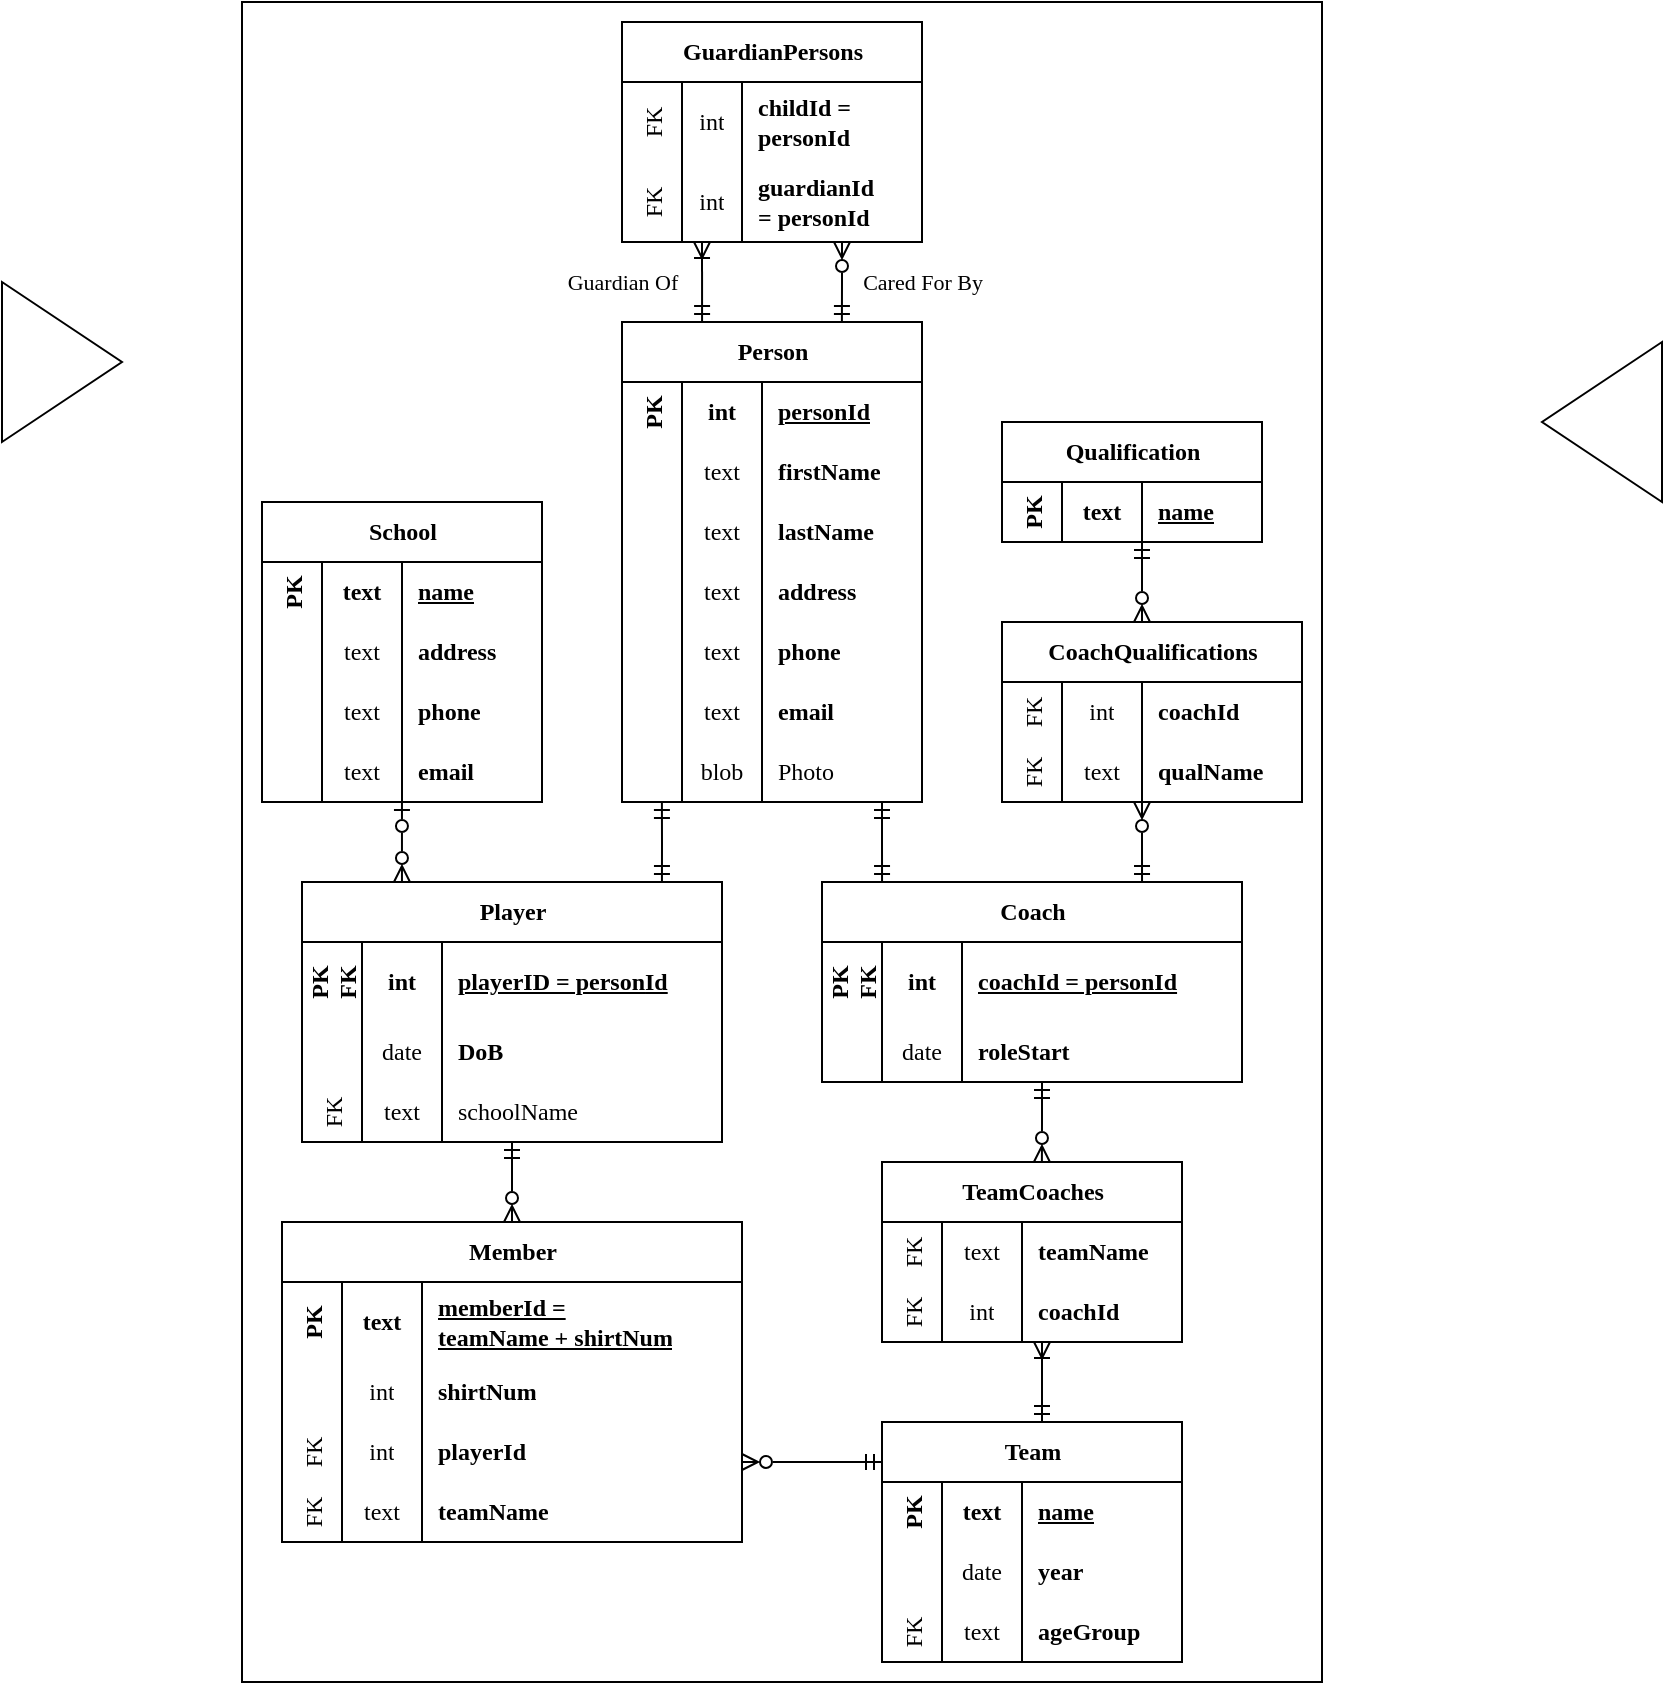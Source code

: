 <mxfile version="24.8.4">
  <diagram name="Page-1" id="5gHeJlP7h0Javl4f0Di0">
    <mxGraphModel dx="819" dy="450" grid="0" gridSize="10" guides="1" tooltips="1" connect="1" arrows="1" fold="1" page="1" pageScale="1" pageWidth="827" pageHeight="1169" math="0" shadow="0">
      <root>
        <mxCell id="0" />
        <mxCell id="1" parent="0" />
        <mxCell id="_ZnmS-q5QcMvQ2T7AAOQ-108" value="" style="edgeStyle=orthogonalEdgeStyle;rounded=0;orthogonalLoop=1;jettySize=auto;html=1;startArrow=ERmandOne;startFill=0;endArrow=ERzeroToMany;endFill=0;fontFamily=Tahoma;exitX=0.762;exitY=0;exitDx=0;exitDy=0;exitPerimeter=0;" parent="1" source="_ZnmS-q5QcMvQ2T7AAOQ-39" edge="1">
          <mxGeometry relative="1" as="geometry">
            <mxPoint x="559" y="460" as="sourcePoint" />
            <mxPoint x="570" y="440" as="targetPoint" />
            <Array as="points" />
          </mxGeometry>
        </mxCell>
        <mxCell id="FFgvEOGn2QU7lJat-oed-9" style="edgeStyle=orthogonalEdgeStyle;rounded=0;orthogonalLoop=1;jettySize=auto;html=1;endArrow=ERmandOne;endFill=0;startArrow=ERmandOne;startFill=0;fontFamily=Tahoma;exitX=0.143;exitY=0;exitDx=0;exitDy=0;exitPerimeter=0;" parent="1" source="_ZnmS-q5QcMvQ2T7AAOQ-39" edge="1">
          <mxGeometry relative="1" as="geometry">
            <mxPoint x="440" y="460" as="sourcePoint" />
            <mxPoint x="440" y="440" as="targetPoint" />
          </mxGeometry>
        </mxCell>
        <mxCell id="_ZnmS-q5QcMvQ2T7AAOQ-39" value="Coach" style="shape=table;startSize=30;container=1;collapsible=1;childLayout=tableLayout;fixedRows=1;rowLines=0;fontStyle=1;align=center;resizeLast=1;html=1;fontFamily=Tahoma;" parent="1" vertex="1">
          <mxGeometry x="410" y="480" width="210" height="100" as="geometry" />
        </mxCell>
        <mxCell id="_ZnmS-q5QcMvQ2T7AAOQ-40" value="PK&#xa;FK" style="shape=tableRow;horizontal=0;startSize=30;swimlaneHead=0;swimlaneBody=0;fillColor=none;collapsible=0;dropTarget=0;points=[[0,0.5],[1,0.5]];portConstraint=eastwest;top=0;left=0;right=0;bottom=1;fontFamily=Tahoma;fontStyle=1" parent="_ZnmS-q5QcMvQ2T7AAOQ-39" vertex="1">
          <mxGeometry y="30" width="210" height="40" as="geometry" />
        </mxCell>
        <mxCell id="_ZnmS-q5QcMvQ2T7AAOQ-41" value="int" style="shape=partialRectangle;connectable=0;fillColor=none;top=0;left=0;bottom=0;right=0;fontStyle=1;overflow=hidden;whiteSpace=wrap;html=1;fontFamily=Tahoma;" parent="_ZnmS-q5QcMvQ2T7AAOQ-40" vertex="1">
          <mxGeometry x="30" width="40" height="40" as="geometry">
            <mxRectangle width="40" height="40" as="alternateBounds" />
          </mxGeometry>
        </mxCell>
        <mxCell id="_ZnmS-q5QcMvQ2T7AAOQ-42" value="coachId = personId" style="shape=partialRectangle;connectable=0;fillColor=none;top=0;left=0;bottom=0;right=0;align=left;spacingLeft=6;fontStyle=5;overflow=hidden;whiteSpace=wrap;html=1;fontFamily=Tahoma;" parent="_ZnmS-q5QcMvQ2T7AAOQ-40" vertex="1">
          <mxGeometry x="70" width="140" height="40" as="geometry">
            <mxRectangle width="140" height="40" as="alternateBounds" />
          </mxGeometry>
        </mxCell>
        <mxCell id="_ZnmS-q5QcMvQ2T7AAOQ-43" value="" style="shape=tableRow;horizontal=0;startSize=30;swimlaneHead=0;swimlaneBody=0;fillColor=none;collapsible=0;dropTarget=0;points=[[0,0.5],[1,0.5]];portConstraint=eastwest;top=0;left=0;right=0;bottom=0;fontFamily=Tahoma;" parent="_ZnmS-q5QcMvQ2T7AAOQ-39" vertex="1">
          <mxGeometry y="70" width="210" height="30" as="geometry" />
        </mxCell>
        <mxCell id="_ZnmS-q5QcMvQ2T7AAOQ-44" value="date" style="shape=partialRectangle;connectable=0;fillColor=none;top=0;left=0;bottom=0;right=0;editable=1;overflow=hidden;whiteSpace=wrap;html=1;fontFamily=Tahoma;" parent="_ZnmS-q5QcMvQ2T7AAOQ-43" vertex="1">
          <mxGeometry x="30" width="40" height="30" as="geometry">
            <mxRectangle width="40" height="30" as="alternateBounds" />
          </mxGeometry>
        </mxCell>
        <mxCell id="_ZnmS-q5QcMvQ2T7AAOQ-45" value="roleStart" style="shape=partialRectangle;connectable=0;fillColor=none;top=0;left=0;bottom=0;right=0;align=left;spacingLeft=6;overflow=hidden;whiteSpace=wrap;html=1;fontStyle=1;fontFamily=Tahoma;" parent="_ZnmS-q5QcMvQ2T7AAOQ-43" vertex="1">
          <mxGeometry x="70" width="140" height="30" as="geometry">
            <mxRectangle width="140" height="30" as="alternateBounds" />
          </mxGeometry>
        </mxCell>
        <mxCell id="1CGnsKS_cR44dBJx2GGT-14" style="edgeStyle=orthogonalEdgeStyle;rounded=0;orthogonalLoop=1;jettySize=auto;html=1;startArrow=ERmandOne;startFill=0;endArrow=ERzeroToMany;endFill=0;exitX=0.5;exitY=1;exitDx=0;exitDy=0;fontFamily=Tahoma;" parent="1" source="_ZnmS-q5QcMvQ2T7AAOQ-58" target="1CGnsKS_cR44dBJx2GGT-3" edge="1">
          <mxGeometry relative="1" as="geometry">
            <mxPoint x="289" y="620" as="sourcePoint" />
            <mxPoint x="99" y="650" as="targetPoint" />
          </mxGeometry>
        </mxCell>
        <mxCell id="_ZnmS-q5QcMvQ2T7AAOQ-58" value="Player" style="shape=table;startSize=30;container=1;collapsible=1;childLayout=tableLayout;fixedRows=1;rowLines=0;fontStyle=1;align=center;resizeLast=1;html=1;fontFamily=Tahoma;" parent="1" vertex="1">
          <mxGeometry x="150" y="480" width="210" height="130" as="geometry" />
        </mxCell>
        <mxCell id="_ZnmS-q5QcMvQ2T7AAOQ-59" value="PK&#xa;FK" style="shape=tableRow;horizontal=0;startSize=30;swimlaneHead=0;swimlaneBody=0;fillColor=none;collapsible=0;dropTarget=0;points=[[0,0.5],[1,0.5]];portConstraint=eastwest;top=0;left=0;right=0;bottom=1;fontFamily=Tahoma;fontStyle=1" parent="_ZnmS-q5QcMvQ2T7AAOQ-58" vertex="1">
          <mxGeometry y="30" width="210" height="40" as="geometry" />
        </mxCell>
        <mxCell id="_ZnmS-q5QcMvQ2T7AAOQ-60" value="int" style="shape=partialRectangle;connectable=0;fillColor=none;top=0;left=0;bottom=0;right=0;fontStyle=1;overflow=hidden;whiteSpace=wrap;html=1;fontFamily=Tahoma;" parent="_ZnmS-q5QcMvQ2T7AAOQ-59" vertex="1">
          <mxGeometry x="30" width="40" height="40" as="geometry">
            <mxRectangle width="40" height="40" as="alternateBounds" />
          </mxGeometry>
        </mxCell>
        <mxCell id="_ZnmS-q5QcMvQ2T7AAOQ-61" value="playerID = person&lt;span style=&quot;background-color: initial;&quot;&gt;Id&lt;/span&gt;" style="shape=partialRectangle;connectable=0;fillColor=none;top=0;left=0;bottom=0;right=0;align=left;spacingLeft=6;fontStyle=5;overflow=hidden;whiteSpace=wrap;html=1;fontFamily=Tahoma;" parent="_ZnmS-q5QcMvQ2T7AAOQ-59" vertex="1">
          <mxGeometry x="70" width="140" height="40" as="geometry">
            <mxRectangle width="140" height="40" as="alternateBounds" />
          </mxGeometry>
        </mxCell>
        <mxCell id="_ZnmS-q5QcMvQ2T7AAOQ-62" value="" style="shape=tableRow;horizontal=0;startSize=30;swimlaneHead=0;swimlaneBody=0;fillColor=none;collapsible=0;dropTarget=0;points=[[0,0.5],[1,0.5]];portConstraint=eastwest;top=0;left=0;right=0;bottom=0;fontFamily=Tahoma;" parent="_ZnmS-q5QcMvQ2T7AAOQ-58" vertex="1">
          <mxGeometry y="70" width="210" height="30" as="geometry" />
        </mxCell>
        <mxCell id="_ZnmS-q5QcMvQ2T7AAOQ-63" value="date" style="shape=partialRectangle;connectable=0;fillColor=none;top=0;left=0;bottom=0;right=0;editable=1;overflow=hidden;whiteSpace=wrap;html=1;fontFamily=Tahoma;" parent="_ZnmS-q5QcMvQ2T7AAOQ-62" vertex="1">
          <mxGeometry x="30" width="40" height="30" as="geometry">
            <mxRectangle width="40" height="30" as="alternateBounds" />
          </mxGeometry>
        </mxCell>
        <mxCell id="_ZnmS-q5QcMvQ2T7AAOQ-64" value="DoB" style="shape=partialRectangle;connectable=0;fillColor=none;top=0;left=0;bottom=0;right=0;align=left;spacingLeft=6;overflow=hidden;whiteSpace=wrap;html=1;fontStyle=1;fontFamily=Tahoma;" parent="_ZnmS-q5QcMvQ2T7AAOQ-62" vertex="1">
          <mxGeometry x="70" width="140" height="30" as="geometry">
            <mxRectangle width="140" height="30" as="alternateBounds" />
          </mxGeometry>
        </mxCell>
        <mxCell id="FFgvEOGn2QU7lJat-oed-31" value="FK" style="shape=tableRow;horizontal=0;startSize=30;swimlaneHead=0;swimlaneBody=0;fillColor=none;collapsible=0;dropTarget=0;points=[[0,0.5],[1,0.5]];portConstraint=eastwest;top=0;left=0;right=0;bottom=0;fontFamily=Tahoma;" parent="_ZnmS-q5QcMvQ2T7AAOQ-58" vertex="1">
          <mxGeometry y="100" width="210" height="30" as="geometry" />
        </mxCell>
        <mxCell id="FFgvEOGn2QU7lJat-oed-32" value="text" style="shape=partialRectangle;connectable=0;fillColor=none;top=0;left=0;bottom=0;right=0;fontStyle=0;overflow=hidden;whiteSpace=wrap;html=1;fontFamily=Tahoma;" parent="FFgvEOGn2QU7lJat-oed-31" vertex="1">
          <mxGeometry x="30" width="40" height="30" as="geometry">
            <mxRectangle width="40" height="30" as="alternateBounds" />
          </mxGeometry>
        </mxCell>
        <mxCell id="FFgvEOGn2QU7lJat-oed-33" value="schoolName" style="shape=partialRectangle;connectable=0;fillColor=none;top=0;left=0;bottom=0;right=0;align=left;spacingLeft=6;fontStyle=0;overflow=hidden;whiteSpace=wrap;html=1;fontFamily=Tahoma;" parent="FFgvEOGn2QU7lJat-oed-31" vertex="1">
          <mxGeometry x="70" width="140" height="30" as="geometry">
            <mxRectangle width="140" height="30" as="alternateBounds" />
          </mxGeometry>
        </mxCell>
        <mxCell id="_ZnmS-q5QcMvQ2T7AAOQ-73" value="Team" style="shape=table;startSize=30;container=1;collapsible=1;childLayout=tableLayout;fixedRows=1;rowLines=0;fontStyle=1;align=center;resizeLast=1;html=1;fontFamily=Tahoma;" parent="1" vertex="1">
          <mxGeometry x="440" y="750" width="150" height="120" as="geometry" />
        </mxCell>
        <mxCell id="_ZnmS-q5QcMvQ2T7AAOQ-77" value="PK" style="shape=tableRow;horizontal=0;startSize=30;swimlaneHead=0;swimlaneBody=0;fillColor=none;collapsible=0;dropTarget=0;points=[[0,0.5],[1,0.5]];portConstraint=eastwest;top=0;left=0;right=0;bottom=0;fontFamily=Tahoma;fontStyle=1" parent="_ZnmS-q5QcMvQ2T7AAOQ-73" vertex="1">
          <mxGeometry y="30" width="150" height="30" as="geometry" />
        </mxCell>
        <mxCell id="_ZnmS-q5QcMvQ2T7AAOQ-78" value="&lt;b&gt;text&lt;/b&gt;" style="shape=partialRectangle;connectable=0;fillColor=none;top=0;left=0;bottom=0;right=0;editable=1;overflow=hidden;whiteSpace=wrap;html=1;fontFamily=Tahoma;" parent="_ZnmS-q5QcMvQ2T7AAOQ-77" vertex="1">
          <mxGeometry x="30" width="40" height="30" as="geometry">
            <mxRectangle width="40" height="30" as="alternateBounds" />
          </mxGeometry>
        </mxCell>
        <mxCell id="_ZnmS-q5QcMvQ2T7AAOQ-79" value="&lt;b&gt;name&lt;/b&gt;" style="shape=partialRectangle;connectable=0;fillColor=none;top=0;left=0;bottom=0;right=0;align=left;spacingLeft=6;overflow=hidden;whiteSpace=wrap;html=1;fontFamily=Tahoma;fontStyle=4" parent="_ZnmS-q5QcMvQ2T7AAOQ-77" vertex="1">
          <mxGeometry x="70" width="80" height="30" as="geometry">
            <mxRectangle width="80" height="30" as="alternateBounds" />
          </mxGeometry>
        </mxCell>
        <mxCell id="_ZnmS-q5QcMvQ2T7AAOQ-89" value="" style="shape=tableRow;horizontal=0;startSize=30;swimlaneHead=0;swimlaneBody=0;fillColor=none;collapsible=0;dropTarget=0;points=[[0,0.5],[1,0.5]];portConstraint=eastwest;top=0;left=0;right=0;bottom=0;fontFamily=Tahoma;" parent="_ZnmS-q5QcMvQ2T7AAOQ-73" vertex="1">
          <mxGeometry y="60" width="150" height="30" as="geometry" />
        </mxCell>
        <mxCell id="_ZnmS-q5QcMvQ2T7AAOQ-90" value="&lt;div&gt;date&lt;/div&gt;" style="shape=partialRectangle;connectable=0;fillColor=none;top=0;left=0;bottom=0;right=0;fontStyle=0;overflow=hidden;whiteSpace=wrap;html=1;fontFamily=Tahoma;" parent="_ZnmS-q5QcMvQ2T7AAOQ-89" vertex="1">
          <mxGeometry x="30" width="40" height="30" as="geometry">
            <mxRectangle width="40" height="30" as="alternateBounds" />
          </mxGeometry>
        </mxCell>
        <mxCell id="_ZnmS-q5QcMvQ2T7AAOQ-91" value="year" style="shape=partialRectangle;connectable=0;fillColor=none;top=0;left=0;bottom=0;right=0;align=left;spacingLeft=6;fontStyle=1;overflow=hidden;whiteSpace=wrap;html=1;fontFamily=Tahoma;" parent="_ZnmS-q5QcMvQ2T7AAOQ-89" vertex="1">
          <mxGeometry x="70" width="80" height="30" as="geometry">
            <mxRectangle width="80" height="30" as="alternateBounds" />
          </mxGeometry>
        </mxCell>
        <mxCell id="_ZnmS-q5QcMvQ2T7AAOQ-80" value="FK" style="shape=tableRow;horizontal=0;startSize=30;swimlaneHead=0;swimlaneBody=0;fillColor=none;collapsible=0;dropTarget=0;points=[[0,0.5],[1,0.5]];portConstraint=eastwest;top=0;left=0;right=0;bottom=0;fontFamily=Tahoma;" parent="_ZnmS-q5QcMvQ2T7AAOQ-73" vertex="1">
          <mxGeometry y="90" width="150" height="30" as="geometry" />
        </mxCell>
        <mxCell id="_ZnmS-q5QcMvQ2T7AAOQ-81" value="&lt;div&gt;text&lt;/div&gt;" style="shape=partialRectangle;connectable=0;fillColor=none;top=0;left=0;bottom=0;right=0;editable=1;overflow=hidden;whiteSpace=wrap;html=1;fontFamily=Tahoma;" parent="_ZnmS-q5QcMvQ2T7AAOQ-80" vertex="1">
          <mxGeometry x="30" width="40" height="30" as="geometry">
            <mxRectangle width="40" height="30" as="alternateBounds" />
          </mxGeometry>
        </mxCell>
        <mxCell id="_ZnmS-q5QcMvQ2T7AAOQ-82" value="&lt;div&gt;&lt;b&gt;ageGroup&lt;/b&gt;&lt;/div&gt;" style="shape=partialRectangle;connectable=0;fillColor=none;top=0;left=0;bottom=0;right=0;align=left;spacingLeft=6;overflow=hidden;whiteSpace=wrap;html=1;fontFamily=Tahoma;" parent="_ZnmS-q5QcMvQ2T7AAOQ-80" vertex="1">
          <mxGeometry x="70" width="80" height="30" as="geometry">
            <mxRectangle width="80" height="30" as="alternateBounds" />
          </mxGeometry>
        </mxCell>
        <mxCell id="_ZnmS-q5QcMvQ2T7AAOQ-98" value="Qualification" style="shape=table;startSize=30;container=1;collapsible=1;childLayout=tableLayout;fixedRows=1;rowLines=0;fontStyle=1;align=center;resizeLast=1;html=1;fontFamily=Tahoma;" parent="1" vertex="1">
          <mxGeometry x="500" y="250" width="130" height="60" as="geometry" />
        </mxCell>
        <mxCell id="_ZnmS-q5QcMvQ2T7AAOQ-99" value="PK" style="shape=tableRow;horizontal=0;startSize=30;swimlaneHead=0;swimlaneBody=0;fillColor=none;collapsible=0;dropTarget=0;points=[[0,0.5],[1,0.5]];portConstraint=eastwest;top=0;left=0;right=0;bottom=1;fontFamily=Tahoma;fontStyle=1" parent="_ZnmS-q5QcMvQ2T7AAOQ-98" vertex="1">
          <mxGeometry y="30" width="130" height="30" as="geometry" />
        </mxCell>
        <mxCell id="_ZnmS-q5QcMvQ2T7AAOQ-100" value="&lt;b&gt;text&lt;/b&gt;" style="shape=partialRectangle;connectable=0;fillColor=none;top=0;left=0;bottom=0;right=0;fontStyle=0;overflow=hidden;whiteSpace=wrap;html=1;fontFamily=Tahoma;" parent="_ZnmS-q5QcMvQ2T7AAOQ-99" vertex="1">
          <mxGeometry x="30" width="40" height="30" as="geometry">
            <mxRectangle width="40" height="30" as="alternateBounds" />
          </mxGeometry>
        </mxCell>
        <mxCell id="_ZnmS-q5QcMvQ2T7AAOQ-101" value="name" style="shape=partialRectangle;connectable=0;fillColor=none;top=0;left=0;bottom=0;right=0;align=left;spacingLeft=6;fontStyle=5;overflow=hidden;whiteSpace=wrap;html=1;fontFamily=Tahoma;" parent="_ZnmS-q5QcMvQ2T7AAOQ-99" vertex="1">
          <mxGeometry x="70" width="60" height="30" as="geometry">
            <mxRectangle width="60" height="30" as="alternateBounds" />
          </mxGeometry>
        </mxCell>
        <mxCell id="_ZnmS-q5QcMvQ2T7AAOQ-113" value="School" style="shape=table;startSize=30;container=1;collapsible=1;childLayout=tableLayout;fixedRows=1;rowLines=0;fontStyle=1;align=center;resizeLast=1;html=1;fontFamily=Tahoma;" parent="1" vertex="1">
          <mxGeometry x="130" y="290" width="140" height="150" as="geometry" />
        </mxCell>
        <mxCell id="_ZnmS-q5QcMvQ2T7AAOQ-114" value="PK" style="shape=tableRow;horizontal=0;startSize=30;swimlaneHead=0;swimlaneBody=0;fillColor=none;collapsible=0;dropTarget=0;points=[[0,0.5],[1,0.5]];portConstraint=eastwest;top=0;left=0;right=0;bottom=1;fontFamily=Tahoma;fontStyle=1" parent="_ZnmS-q5QcMvQ2T7AAOQ-113" vertex="1">
          <mxGeometry y="30" width="140" height="30" as="geometry" />
        </mxCell>
        <mxCell id="_ZnmS-q5QcMvQ2T7AAOQ-115" value="&lt;b&gt;text&lt;/b&gt;" style="shape=partialRectangle;connectable=0;fillColor=none;top=0;left=0;bottom=0;right=0;fontStyle=0;overflow=hidden;whiteSpace=wrap;html=1;fontFamily=Tahoma;" parent="_ZnmS-q5QcMvQ2T7AAOQ-114" vertex="1">
          <mxGeometry x="30" width="40" height="30" as="geometry">
            <mxRectangle width="40" height="30" as="alternateBounds" />
          </mxGeometry>
        </mxCell>
        <mxCell id="_ZnmS-q5QcMvQ2T7AAOQ-116" value="name" style="shape=partialRectangle;connectable=0;fillColor=none;top=0;left=0;bottom=0;right=0;align=left;spacingLeft=6;fontStyle=5;overflow=hidden;whiteSpace=wrap;html=1;fontFamily=Tahoma;" parent="_ZnmS-q5QcMvQ2T7AAOQ-114" vertex="1">
          <mxGeometry x="70" width="70" height="30" as="geometry">
            <mxRectangle width="70" height="30" as="alternateBounds" />
          </mxGeometry>
        </mxCell>
        <mxCell id="_ZnmS-q5QcMvQ2T7AAOQ-120" value="" style="shape=tableRow;horizontal=0;startSize=30;swimlaneHead=0;swimlaneBody=0;fillColor=none;collapsible=0;dropTarget=0;points=[[0,0.5],[1,0.5]];portConstraint=eastwest;top=0;left=0;right=0;bottom=0;fontFamily=Tahoma;" parent="_ZnmS-q5QcMvQ2T7AAOQ-113" vertex="1">
          <mxGeometry y="60" width="140" height="30" as="geometry" />
        </mxCell>
        <mxCell id="_ZnmS-q5QcMvQ2T7AAOQ-121" value="text" style="shape=partialRectangle;connectable=0;fillColor=none;top=0;left=0;bottom=0;right=0;editable=1;overflow=hidden;whiteSpace=wrap;html=1;fontFamily=Tahoma;" parent="_ZnmS-q5QcMvQ2T7AAOQ-120" vertex="1">
          <mxGeometry x="30" width="40" height="30" as="geometry">
            <mxRectangle width="40" height="30" as="alternateBounds" />
          </mxGeometry>
        </mxCell>
        <mxCell id="_ZnmS-q5QcMvQ2T7AAOQ-122" value="address" style="shape=partialRectangle;connectable=0;fillColor=none;top=0;left=0;bottom=0;right=0;align=left;spacingLeft=6;overflow=hidden;whiteSpace=wrap;html=1;fontStyle=1;fontFamily=Tahoma;" parent="_ZnmS-q5QcMvQ2T7AAOQ-120" vertex="1">
          <mxGeometry x="70" width="70" height="30" as="geometry">
            <mxRectangle width="70" height="30" as="alternateBounds" />
          </mxGeometry>
        </mxCell>
        <mxCell id="_ZnmS-q5QcMvQ2T7AAOQ-123" value="" style="shape=tableRow;horizontal=0;startSize=30;swimlaneHead=0;swimlaneBody=0;fillColor=none;collapsible=0;dropTarget=0;points=[[0,0.5],[1,0.5]];portConstraint=eastwest;top=0;left=0;right=0;bottom=0;fontFamily=Tahoma;" parent="_ZnmS-q5QcMvQ2T7AAOQ-113" vertex="1">
          <mxGeometry y="90" width="140" height="30" as="geometry" />
        </mxCell>
        <mxCell id="_ZnmS-q5QcMvQ2T7AAOQ-124" value="text" style="shape=partialRectangle;connectable=0;fillColor=none;top=0;left=0;bottom=0;right=0;editable=1;overflow=hidden;whiteSpace=wrap;html=1;fontFamily=Tahoma;" parent="_ZnmS-q5QcMvQ2T7AAOQ-123" vertex="1">
          <mxGeometry x="30" width="40" height="30" as="geometry">
            <mxRectangle width="40" height="30" as="alternateBounds" />
          </mxGeometry>
        </mxCell>
        <mxCell id="_ZnmS-q5QcMvQ2T7AAOQ-125" value="phone" style="shape=partialRectangle;connectable=0;fillColor=none;top=0;left=0;bottom=0;right=0;align=left;spacingLeft=6;overflow=hidden;whiteSpace=wrap;html=1;fontStyle=1;fontFamily=Tahoma;" parent="_ZnmS-q5QcMvQ2T7AAOQ-123" vertex="1">
          <mxGeometry x="70" width="70" height="30" as="geometry">
            <mxRectangle width="70" height="30" as="alternateBounds" />
          </mxGeometry>
        </mxCell>
        <mxCell id="_ZnmS-q5QcMvQ2T7AAOQ-126" value="" style="shape=tableRow;horizontal=0;startSize=30;swimlaneHead=0;swimlaneBody=0;fillColor=none;collapsible=0;dropTarget=0;points=[[0,0.5],[1,0.5]];portConstraint=eastwest;top=0;left=0;right=0;bottom=0;fontFamily=Tahoma;" parent="_ZnmS-q5QcMvQ2T7AAOQ-113" vertex="1">
          <mxGeometry y="120" width="140" height="30" as="geometry" />
        </mxCell>
        <mxCell id="_ZnmS-q5QcMvQ2T7AAOQ-127" value="text" style="shape=partialRectangle;connectable=0;fillColor=none;top=0;left=0;bottom=0;right=0;fontStyle=0;overflow=hidden;whiteSpace=wrap;html=1;fontFamily=Tahoma;" parent="_ZnmS-q5QcMvQ2T7AAOQ-126" vertex="1">
          <mxGeometry x="30" width="40" height="30" as="geometry">
            <mxRectangle width="40" height="30" as="alternateBounds" />
          </mxGeometry>
        </mxCell>
        <mxCell id="_ZnmS-q5QcMvQ2T7AAOQ-128" value="email" style="shape=partialRectangle;connectable=0;fillColor=none;top=0;left=0;bottom=0;right=0;align=left;spacingLeft=6;fontStyle=1;overflow=hidden;whiteSpace=wrap;html=1;fontFamily=Tahoma;" parent="_ZnmS-q5QcMvQ2T7AAOQ-126" vertex="1">
          <mxGeometry x="70" width="70" height="30" as="geometry">
            <mxRectangle width="70" height="30" as="alternateBounds" />
          </mxGeometry>
        </mxCell>
        <mxCell id="_ZnmS-q5QcMvQ2T7AAOQ-133" style="edgeStyle=orthogonalEdgeStyle;rounded=0;orthogonalLoop=1;jettySize=auto;html=1;startArrow=ERzeroToOne;startFill=0;endArrow=ERzeroToMany;endFill=0;fontFamily=Tahoma;entryX=0.238;entryY=0;entryDx=0;entryDy=0;entryPerimeter=0;" parent="1" source="_ZnmS-q5QcMvQ2T7AAOQ-113" target="_ZnmS-q5QcMvQ2T7AAOQ-58" edge="1">
          <mxGeometry relative="1" as="geometry">
            <mxPoint x="79" y="540" as="sourcePoint" />
          </mxGeometry>
        </mxCell>
        <mxCell id="_ZnmS-q5QcMvQ2T7AAOQ-146" value="Person" style="shape=table;startSize=30;container=1;collapsible=1;childLayout=tableLayout;fixedRows=1;rowLines=0;fontStyle=1;align=center;resizeLast=1;html=1;fontFamily=Tahoma;" parent="1" vertex="1">
          <mxGeometry x="310" y="200" width="150" height="240" as="geometry" />
        </mxCell>
        <mxCell id="_ZnmS-q5QcMvQ2T7AAOQ-147" value="PK" style="shape=tableRow;horizontal=0;startSize=30;swimlaneHead=0;swimlaneBody=0;fillColor=none;collapsible=0;dropTarget=0;points=[[0,0.5],[1,0.5]];portConstraint=eastwest;top=0;left=0;right=0;bottom=1;fontFamily=Tahoma;fontStyle=1" parent="_ZnmS-q5QcMvQ2T7AAOQ-146" vertex="1">
          <mxGeometry y="30" width="150" height="30" as="geometry" />
        </mxCell>
        <mxCell id="_ZnmS-q5QcMvQ2T7AAOQ-148" value="&lt;b&gt;int&lt;/b&gt;" style="shape=partialRectangle;connectable=0;fillColor=none;top=0;left=0;bottom=0;right=0;fontStyle=0;overflow=hidden;whiteSpace=wrap;html=1;fontFamily=Tahoma;" parent="_ZnmS-q5QcMvQ2T7AAOQ-147" vertex="1">
          <mxGeometry x="30" width="40" height="30" as="geometry">
            <mxRectangle width="40" height="30" as="alternateBounds" />
          </mxGeometry>
        </mxCell>
        <mxCell id="_ZnmS-q5QcMvQ2T7AAOQ-149" value="personId" style="shape=partialRectangle;connectable=0;fillColor=none;top=0;left=0;bottom=0;right=0;align=left;spacingLeft=6;fontStyle=5;overflow=hidden;whiteSpace=wrap;html=1;fontFamily=Tahoma;" parent="_ZnmS-q5QcMvQ2T7AAOQ-147" vertex="1">
          <mxGeometry x="70" width="80" height="30" as="geometry">
            <mxRectangle width="80" height="30" as="alternateBounds" />
          </mxGeometry>
        </mxCell>
        <mxCell id="_ZnmS-q5QcMvQ2T7AAOQ-159" value="" style="shape=tableRow;horizontal=0;startSize=30;swimlaneHead=0;swimlaneBody=0;fillColor=none;collapsible=0;dropTarget=0;points=[[0,0.5],[1,0.5]];portConstraint=eastwest;top=0;left=0;right=0;bottom=0;fontFamily=Tahoma;" parent="_ZnmS-q5QcMvQ2T7AAOQ-146" vertex="1">
          <mxGeometry y="60" width="150" height="30" as="geometry" />
        </mxCell>
        <mxCell id="_ZnmS-q5QcMvQ2T7AAOQ-160" value="text" style="shape=partialRectangle;connectable=0;fillColor=none;top=0;left=0;bottom=0;right=0;fontStyle=0;overflow=hidden;whiteSpace=wrap;html=1;fontFamily=Tahoma;" parent="_ZnmS-q5QcMvQ2T7AAOQ-159" vertex="1">
          <mxGeometry x="30" width="40" height="30" as="geometry">
            <mxRectangle width="40" height="30" as="alternateBounds" />
          </mxGeometry>
        </mxCell>
        <mxCell id="_ZnmS-q5QcMvQ2T7AAOQ-161" value="firstName" style="shape=partialRectangle;connectable=0;fillColor=none;top=0;left=0;bottom=0;right=0;align=left;spacingLeft=6;fontStyle=1;overflow=hidden;whiteSpace=wrap;html=1;fontFamily=Tahoma;" parent="_ZnmS-q5QcMvQ2T7AAOQ-159" vertex="1">
          <mxGeometry x="70" width="80" height="30" as="geometry">
            <mxRectangle width="80" height="30" as="alternateBounds" />
          </mxGeometry>
        </mxCell>
        <mxCell id="_ZnmS-q5QcMvQ2T7AAOQ-150" value="" style="shape=tableRow;horizontal=0;startSize=30;swimlaneHead=0;swimlaneBody=0;fillColor=none;collapsible=0;dropTarget=0;points=[[0,0.5],[1,0.5]];portConstraint=eastwest;top=0;left=0;right=0;bottom=0;fontFamily=Tahoma;" parent="_ZnmS-q5QcMvQ2T7AAOQ-146" vertex="1">
          <mxGeometry y="90" width="150" height="30" as="geometry" />
        </mxCell>
        <mxCell id="_ZnmS-q5QcMvQ2T7AAOQ-151" value="text" style="shape=partialRectangle;connectable=0;fillColor=none;top=0;left=0;bottom=0;right=0;editable=1;overflow=hidden;whiteSpace=wrap;html=1;fontFamily=Tahoma;" parent="_ZnmS-q5QcMvQ2T7AAOQ-150" vertex="1">
          <mxGeometry x="30" width="40" height="30" as="geometry">
            <mxRectangle width="40" height="30" as="alternateBounds" />
          </mxGeometry>
        </mxCell>
        <mxCell id="_ZnmS-q5QcMvQ2T7AAOQ-152" value="lastName" style="shape=partialRectangle;connectable=0;fillColor=none;top=0;left=0;bottom=0;right=0;align=left;spacingLeft=6;overflow=hidden;whiteSpace=wrap;html=1;fontStyle=1;fontFamily=Tahoma;" parent="_ZnmS-q5QcMvQ2T7AAOQ-150" vertex="1">
          <mxGeometry x="70" width="80" height="30" as="geometry">
            <mxRectangle width="80" height="30" as="alternateBounds" />
          </mxGeometry>
        </mxCell>
        <mxCell id="_ZnmS-q5QcMvQ2T7AAOQ-153" value="" style="shape=tableRow;horizontal=0;startSize=30;swimlaneHead=0;swimlaneBody=0;fillColor=none;collapsible=0;dropTarget=0;points=[[0,0.5],[1,0.5]];portConstraint=eastwest;top=0;left=0;right=0;bottom=0;fontFamily=Tahoma;" parent="_ZnmS-q5QcMvQ2T7AAOQ-146" vertex="1">
          <mxGeometry y="120" width="150" height="30" as="geometry" />
        </mxCell>
        <mxCell id="_ZnmS-q5QcMvQ2T7AAOQ-154" value="text" style="shape=partialRectangle;connectable=0;fillColor=none;top=0;left=0;bottom=0;right=0;editable=1;overflow=hidden;whiteSpace=wrap;html=1;fontFamily=Tahoma;" parent="_ZnmS-q5QcMvQ2T7AAOQ-153" vertex="1">
          <mxGeometry x="30" width="40" height="30" as="geometry">
            <mxRectangle width="40" height="30" as="alternateBounds" />
          </mxGeometry>
        </mxCell>
        <mxCell id="_ZnmS-q5QcMvQ2T7AAOQ-155" value="address" style="shape=partialRectangle;connectable=0;fillColor=none;top=0;left=0;bottom=0;right=0;align=left;spacingLeft=6;overflow=hidden;whiteSpace=wrap;html=1;fontStyle=1;fontFamily=Tahoma;" parent="_ZnmS-q5QcMvQ2T7AAOQ-153" vertex="1">
          <mxGeometry x="70" width="80" height="30" as="geometry">
            <mxRectangle width="80" height="30" as="alternateBounds" />
          </mxGeometry>
        </mxCell>
        <mxCell id="_ZnmS-q5QcMvQ2T7AAOQ-156" value="" style="shape=tableRow;horizontal=0;startSize=30;swimlaneHead=0;swimlaneBody=0;fillColor=none;collapsible=0;dropTarget=0;points=[[0,0.5],[1,0.5]];portConstraint=eastwest;top=0;left=0;right=0;bottom=0;fontFamily=Tahoma;" parent="_ZnmS-q5QcMvQ2T7AAOQ-146" vertex="1">
          <mxGeometry y="150" width="150" height="30" as="geometry" />
        </mxCell>
        <mxCell id="_ZnmS-q5QcMvQ2T7AAOQ-157" value="text" style="shape=partialRectangle;connectable=0;fillColor=none;top=0;left=0;bottom=0;right=0;editable=1;overflow=hidden;whiteSpace=wrap;html=1;fontFamily=Tahoma;" parent="_ZnmS-q5QcMvQ2T7AAOQ-156" vertex="1">
          <mxGeometry x="30" width="40" height="30" as="geometry">
            <mxRectangle width="40" height="30" as="alternateBounds" />
          </mxGeometry>
        </mxCell>
        <mxCell id="_ZnmS-q5QcMvQ2T7AAOQ-158" value="phone" style="shape=partialRectangle;connectable=0;fillColor=none;top=0;left=0;bottom=0;right=0;align=left;spacingLeft=6;overflow=hidden;whiteSpace=wrap;html=1;fontStyle=1;fontFamily=Tahoma;" parent="_ZnmS-q5QcMvQ2T7AAOQ-156" vertex="1">
          <mxGeometry x="70" width="80" height="30" as="geometry">
            <mxRectangle width="80" height="30" as="alternateBounds" />
          </mxGeometry>
        </mxCell>
        <mxCell id="mW_81zypOUTz74yxbdtH-28" value="" style="shape=tableRow;horizontal=0;startSize=30;swimlaneHead=0;swimlaneBody=0;fillColor=none;collapsible=0;dropTarget=0;points=[[0,0.5],[1,0.5]];portConstraint=eastwest;top=0;left=0;right=0;bottom=0;fontFamily=Tahoma;" parent="_ZnmS-q5QcMvQ2T7AAOQ-146" vertex="1">
          <mxGeometry y="180" width="150" height="30" as="geometry" />
        </mxCell>
        <mxCell id="mW_81zypOUTz74yxbdtH-29" value="text" style="shape=partialRectangle;connectable=0;fillColor=none;top=0;left=0;bottom=0;right=0;fontStyle=0;overflow=hidden;whiteSpace=wrap;html=1;fontFamily=Tahoma;" parent="mW_81zypOUTz74yxbdtH-28" vertex="1">
          <mxGeometry x="30" width="40" height="30" as="geometry">
            <mxRectangle width="40" height="30" as="alternateBounds" />
          </mxGeometry>
        </mxCell>
        <mxCell id="mW_81zypOUTz74yxbdtH-30" value="email" style="shape=partialRectangle;connectable=0;fillColor=none;top=0;left=0;bottom=0;right=0;align=left;spacingLeft=6;fontStyle=1;overflow=hidden;whiteSpace=wrap;html=1;fontFamily=Tahoma;" parent="mW_81zypOUTz74yxbdtH-28" vertex="1">
          <mxGeometry x="70" width="80" height="30" as="geometry">
            <mxRectangle width="80" height="30" as="alternateBounds" />
          </mxGeometry>
        </mxCell>
        <mxCell id="_ZnmS-q5QcMvQ2T7AAOQ-36" value="" style="shape=tableRow;horizontal=0;startSize=30;swimlaneHead=0;swimlaneBody=0;fillColor=none;collapsible=0;dropTarget=0;points=[[0,0.5],[1,0.5]];portConstraint=eastwest;top=0;left=0;right=0;bottom=0;fontFamily=Tahoma;" parent="_ZnmS-q5QcMvQ2T7AAOQ-146" vertex="1">
          <mxGeometry y="210" width="150" height="30" as="geometry" />
        </mxCell>
        <mxCell id="_ZnmS-q5QcMvQ2T7AAOQ-37" value="blob" style="shape=partialRectangle;connectable=0;fillColor=none;top=0;left=0;bottom=0;right=0;fontStyle=0;overflow=hidden;whiteSpace=wrap;html=1;fontFamily=Tahoma;" parent="_ZnmS-q5QcMvQ2T7AAOQ-36" vertex="1">
          <mxGeometry x="30" width="40" height="30" as="geometry">
            <mxRectangle width="40" height="30" as="alternateBounds" />
          </mxGeometry>
        </mxCell>
        <mxCell id="_ZnmS-q5QcMvQ2T7AAOQ-38" value="Photo" style="shape=partialRectangle;connectable=0;fillColor=none;top=0;left=0;bottom=0;right=0;align=left;spacingLeft=6;fontStyle=0;overflow=hidden;whiteSpace=wrap;html=1;fontFamily=Tahoma;" parent="_ZnmS-q5QcMvQ2T7AAOQ-36" vertex="1">
          <mxGeometry x="70" width="80" height="30" as="geometry">
            <mxRectangle width="80" height="30" as="alternateBounds" />
          </mxGeometry>
        </mxCell>
        <mxCell id="1CGnsKS_cR44dBJx2GGT-1" value="" style="edgeStyle=orthogonalEdgeStyle;rounded=0;orthogonalLoop=1;jettySize=auto;html=1;startArrow=ERmandOne;startFill=0;endArrow=ERmandOne;endFill=0;fontFamily=Tahoma;entryX=0.133;entryY=1;entryDx=0;entryDy=0;entryPerimeter=0;exitX=0.857;exitY=0;exitDx=0;exitDy=0;exitPerimeter=0;" parent="1" source="_ZnmS-q5QcMvQ2T7AAOQ-58" edge="1">
          <mxGeometry relative="1" as="geometry">
            <mxPoint x="330" y="470" as="sourcePoint" />
            <mxPoint x="329.95" y="440" as="targetPoint" />
            <Array as="points" />
          </mxGeometry>
        </mxCell>
        <mxCell id="1CGnsKS_cR44dBJx2GGT-3" value="&lt;div&gt;Member&lt;/div&gt;" style="shape=table;startSize=30;container=1;collapsible=1;childLayout=tableLayout;fixedRows=1;rowLines=0;fontStyle=1;align=center;resizeLast=1;html=1;fontFamily=Tahoma;" parent="1" vertex="1">
          <mxGeometry x="140" y="650" width="230" height="160" as="geometry" />
        </mxCell>
        <mxCell id="1CGnsKS_cR44dBJx2GGT-34" value="PK" style="shape=tableRow;horizontal=0;startSize=30;swimlaneHead=0;swimlaneBody=0;fillColor=none;collapsible=0;dropTarget=0;points=[[0,0.5],[1,0.5]];portConstraint=eastwest;top=0;left=0;right=0;bottom=1;fontStyle=1;fontFamily=Tahoma;" parent="1CGnsKS_cR44dBJx2GGT-3" vertex="1">
          <mxGeometry y="30" width="230" height="40" as="geometry" />
        </mxCell>
        <mxCell id="1CGnsKS_cR44dBJx2GGT-35" value="&lt;b&gt;text&lt;/b&gt;" style="shape=partialRectangle;connectable=0;fillColor=none;top=0;left=0;bottom=0;right=0;fontStyle=0;overflow=hidden;whiteSpace=wrap;html=1;fontFamily=Tahoma;" parent="1CGnsKS_cR44dBJx2GGT-34" vertex="1">
          <mxGeometry x="30" width="40" height="40" as="geometry">
            <mxRectangle width="40" height="40" as="alternateBounds" />
          </mxGeometry>
        </mxCell>
        <mxCell id="1CGnsKS_cR44dBJx2GGT-36" value="memberId = &lt;br&gt;teamName + shirtNum" style="shape=partialRectangle;connectable=0;fillColor=none;top=0;left=0;bottom=0;right=0;align=left;spacingLeft=6;fontStyle=5;overflow=hidden;whiteSpace=wrap;html=1;fontFamily=Tahoma;" parent="1CGnsKS_cR44dBJx2GGT-34" vertex="1">
          <mxGeometry x="70" width="160" height="40" as="geometry">
            <mxRectangle width="160" height="40" as="alternateBounds" />
          </mxGeometry>
        </mxCell>
        <mxCell id="1CGnsKS_cR44dBJx2GGT-7" value="" style="shape=tableRow;horizontal=0;startSize=30;swimlaneHead=0;swimlaneBody=0;fillColor=none;collapsible=0;dropTarget=0;points=[[0,0.5],[1,0.5]];portConstraint=eastwest;top=0;left=0;right=0;bottom=0;fontFamily=Tahoma;" parent="1CGnsKS_cR44dBJx2GGT-3" vertex="1">
          <mxGeometry y="70" width="230" height="30" as="geometry" />
        </mxCell>
        <mxCell id="1CGnsKS_cR44dBJx2GGT-8" value="int" style="shape=partialRectangle;connectable=0;fillColor=none;top=0;left=0;bottom=0;right=0;fontStyle=0;overflow=hidden;whiteSpace=wrap;html=1;fontFamily=Tahoma;" parent="1CGnsKS_cR44dBJx2GGT-7" vertex="1">
          <mxGeometry x="30" width="40" height="30" as="geometry">
            <mxRectangle width="40" height="30" as="alternateBounds" />
          </mxGeometry>
        </mxCell>
        <mxCell id="1CGnsKS_cR44dBJx2GGT-9" value="&lt;div&gt;&lt;b&gt;&lt;span&gt;shirtNum&lt;/span&gt;&lt;/b&gt;&lt;/div&gt;" style="shape=partialRectangle;connectable=0;fillColor=none;top=0;left=0;bottom=0;right=0;align=left;spacingLeft=6;fontStyle=0;overflow=hidden;whiteSpace=wrap;html=1;fontFamily=Tahoma;" parent="1CGnsKS_cR44dBJx2GGT-7" vertex="1">
          <mxGeometry x="70" width="160" height="30" as="geometry">
            <mxRectangle width="160" height="30" as="alternateBounds" />
          </mxGeometry>
        </mxCell>
        <mxCell id="FFgvEOGn2QU7lJat-oed-39" value="FK" style="shape=tableRow;horizontal=0;startSize=30;swimlaneHead=0;swimlaneBody=0;fillColor=none;collapsible=0;dropTarget=0;points=[[0,0.5],[1,0.5]];portConstraint=eastwest;top=0;left=0;right=0;bottom=0;fontFamily=Tahoma;" parent="1CGnsKS_cR44dBJx2GGT-3" vertex="1">
          <mxGeometry y="100" width="230" height="30" as="geometry" />
        </mxCell>
        <mxCell id="FFgvEOGn2QU7lJat-oed-40" value="int" style="shape=partialRectangle;connectable=0;fillColor=none;top=0;left=0;bottom=0;right=0;fontStyle=0;overflow=hidden;whiteSpace=wrap;html=1;fontFamily=Tahoma;" parent="FFgvEOGn2QU7lJat-oed-39" vertex="1">
          <mxGeometry x="30" width="40" height="30" as="geometry">
            <mxRectangle width="40" height="30" as="alternateBounds" />
          </mxGeometry>
        </mxCell>
        <mxCell id="FFgvEOGn2QU7lJat-oed-41" value="&lt;b&gt;playerId&lt;/b&gt;" style="shape=partialRectangle;connectable=0;fillColor=none;top=0;left=0;bottom=0;right=0;align=left;spacingLeft=6;fontStyle=0;overflow=hidden;whiteSpace=wrap;html=1;fontFamily=Tahoma;" parent="FFgvEOGn2QU7lJat-oed-39" vertex="1">
          <mxGeometry x="70" width="160" height="30" as="geometry">
            <mxRectangle width="160" height="30" as="alternateBounds" />
          </mxGeometry>
        </mxCell>
        <mxCell id="FFgvEOGn2QU7lJat-oed-53" value="FK" style="shape=tableRow;horizontal=0;startSize=30;swimlaneHead=0;swimlaneBody=0;fillColor=none;collapsible=0;dropTarget=0;points=[[0,0.5],[1,0.5]];portConstraint=eastwest;top=0;left=0;right=0;bottom=0;fontFamily=Tahoma;" parent="1CGnsKS_cR44dBJx2GGT-3" vertex="1">
          <mxGeometry y="130" width="230" height="30" as="geometry" />
        </mxCell>
        <mxCell id="FFgvEOGn2QU7lJat-oed-54" value="text" style="shape=partialRectangle;connectable=0;fillColor=none;top=0;left=0;bottom=0;right=0;fontStyle=0;overflow=hidden;whiteSpace=wrap;html=1;fontFamily=Tahoma;" parent="FFgvEOGn2QU7lJat-oed-53" vertex="1">
          <mxGeometry x="30" width="40" height="30" as="geometry">
            <mxRectangle width="40" height="30" as="alternateBounds" />
          </mxGeometry>
        </mxCell>
        <mxCell id="FFgvEOGn2QU7lJat-oed-55" value="&lt;b&gt;teamName&lt;/b&gt;" style="shape=partialRectangle;connectable=0;fillColor=none;top=0;left=0;bottom=0;right=0;align=left;spacingLeft=6;fontStyle=0;overflow=hidden;whiteSpace=wrap;html=1;fontFamily=Tahoma;" parent="FFgvEOGn2QU7lJat-oed-53" vertex="1">
          <mxGeometry x="70" width="160" height="30" as="geometry">
            <mxRectangle width="160" height="30" as="alternateBounds" />
          </mxGeometry>
        </mxCell>
        <mxCell id="mkPjoCtJjhYTXi9-BLOz-30" style="edgeStyle=orthogonalEdgeStyle;rounded=0;orthogonalLoop=1;jettySize=auto;html=1;endArrow=ERmandOne;endFill=0;startArrow=ERzeroToMany;startFill=0;fontFamily=Tahoma;" parent="1" edge="1">
          <mxGeometry relative="1" as="geometry">
            <mxPoint x="440" y="770" as="targetPoint" />
            <Array as="points">
              <mxPoint x="410" y="770" />
              <mxPoint x="410" y="770" />
            </Array>
            <mxPoint x="370" y="770" as="sourcePoint" />
          </mxGeometry>
        </mxCell>
        <mxCell id="mkPjoCtJjhYTXi9-BLOz-31" value="" style="rounded=1;whiteSpace=wrap;html=1;fillColor=none;arcSize=0;fontFamily=Tahoma;" parent="1" vertex="1">
          <mxGeometry x="120" y="40" width="540" height="840" as="geometry" />
        </mxCell>
        <mxCell id="EbcCoRxKggszyLiJfOIN-1" value="" style="triangle;whiteSpace=wrap;html=1;fontFamily=Tahoma;" parent="1" vertex="1">
          <mxGeometry y="180" width="60" height="80" as="geometry" />
        </mxCell>
        <mxCell id="EbcCoRxKggszyLiJfOIN-2" value="" style="triangle;whiteSpace=wrap;html=1;rotation=-180;fontFamily=Tahoma;" parent="1" vertex="1">
          <mxGeometry x="770" y="210" width="60" height="80" as="geometry" />
        </mxCell>
        <mxCell id="_ZnmS-q5QcMvQ2T7AAOQ-14" style="edgeStyle=orthogonalEdgeStyle;rounded=0;orthogonalLoop=1;jettySize=auto;html=1;startArrow=ERmandOne;startFill=0;endArrow=ERoneToMany;endFill=0;fontFamily=Tahoma;exitX=0.267;exitY=0;exitDx=0;exitDy=0;exitPerimeter=0;" parent="1" source="_ZnmS-q5QcMvQ2T7AAOQ-146" edge="1">
          <mxGeometry relative="1" as="geometry">
            <mxPoint x="350" y="190" as="sourcePoint" />
            <mxPoint x="350" y="160" as="targetPoint" />
            <Array as="points">
              <mxPoint x="350" y="200" />
              <mxPoint x="350" y="200" />
            </Array>
          </mxGeometry>
        </mxCell>
        <mxCell id="_ZnmS-q5QcMvQ2T7AAOQ-15" value="Guardian Of" style="edgeLabel;html=1;align=center;verticalAlign=middle;resizable=0;points=[];fontFamily=Tahoma;rotation=0;" parent="_ZnmS-q5QcMvQ2T7AAOQ-14" connectable="0" vertex="1">
          <mxGeometry x="0.2" relative="1" as="geometry">
            <mxPoint x="-40" y="4" as="offset" />
          </mxGeometry>
        </mxCell>
        <mxCell id="RY118zsN6DzWHHV39r9Y-2" value="GuardianPersons" style="shape=table;startSize=30;container=1;collapsible=1;childLayout=tableLayout;fixedRows=1;rowLines=0;fontStyle=1;align=center;resizeLast=1;html=1;fontFamily=Tahoma;" vertex="1" parent="1">
          <mxGeometry x="310" y="50" width="150" height="110" as="geometry" />
        </mxCell>
        <mxCell id="RY118zsN6DzWHHV39r9Y-3" value="FK" style="shape=tableRow;horizontal=0;startSize=30;swimlaneHead=0;swimlaneBody=0;fillColor=none;collapsible=0;dropTarget=0;points=[[0,0.5],[1,0.5]];portConstraint=eastwest;top=0;left=0;right=0;bottom=1;fontFamily=Tahoma;fontStyle=0" vertex="1" parent="RY118zsN6DzWHHV39r9Y-2">
          <mxGeometry y="30" width="150" height="40" as="geometry" />
        </mxCell>
        <mxCell id="RY118zsN6DzWHHV39r9Y-4" value="int" style="shape=partialRectangle;connectable=0;fillColor=none;top=0;left=0;bottom=0;right=0;fontStyle=0;overflow=hidden;whiteSpace=wrap;html=1;fontFamily=Tahoma;" vertex="1" parent="RY118zsN6DzWHHV39r9Y-3">
          <mxGeometry x="30" width="30" height="40" as="geometry">
            <mxRectangle width="30" height="40" as="alternateBounds" />
          </mxGeometry>
        </mxCell>
        <mxCell id="RY118zsN6DzWHHV39r9Y-5" value="childId = personId" style="shape=partialRectangle;connectable=0;fillColor=none;top=0;left=0;bottom=0;right=0;align=left;spacingLeft=6;fontStyle=1;overflow=hidden;whiteSpace=wrap;html=1;fontFamily=Tahoma;" vertex="1" parent="RY118zsN6DzWHHV39r9Y-3">
          <mxGeometry x="60" width="90" height="40" as="geometry">
            <mxRectangle width="90" height="40" as="alternateBounds" />
          </mxGeometry>
        </mxCell>
        <mxCell id="RY118zsN6DzWHHV39r9Y-6" value="FK" style="shape=tableRow;horizontal=0;startSize=30;swimlaneHead=0;swimlaneBody=0;fillColor=none;collapsible=0;dropTarget=0;points=[[0,0.5],[1,0.5]];portConstraint=eastwest;top=0;left=0;right=0;bottom=0;fontFamily=Tahoma;fontStyle=0" vertex="1" parent="RY118zsN6DzWHHV39r9Y-2">
          <mxGeometry y="70" width="150" height="40" as="geometry" />
        </mxCell>
        <mxCell id="RY118zsN6DzWHHV39r9Y-7" value="int" style="shape=partialRectangle;connectable=0;fillColor=none;top=0;left=0;bottom=0;right=0;editable=1;overflow=hidden;whiteSpace=wrap;html=1;fontFamily=Tahoma;" vertex="1" parent="RY118zsN6DzWHHV39r9Y-6">
          <mxGeometry x="30" width="30" height="40" as="geometry">
            <mxRectangle width="30" height="40" as="alternateBounds" />
          </mxGeometry>
        </mxCell>
        <mxCell id="RY118zsN6DzWHHV39r9Y-8" value="guardianId&lt;br&gt; = personId" style="shape=partialRectangle;connectable=0;fillColor=none;top=0;left=0;bottom=0;right=0;align=left;spacingLeft=6;overflow=hidden;whiteSpace=wrap;html=1;fontStyle=1;fontFamily=Tahoma;" vertex="1" parent="RY118zsN6DzWHHV39r9Y-6">
          <mxGeometry x="60" width="90" height="40" as="geometry">
            <mxRectangle width="90" height="40" as="alternateBounds" />
          </mxGeometry>
        </mxCell>
        <mxCell id="RY118zsN6DzWHHV39r9Y-15" style="edgeStyle=orthogonalEdgeStyle;rounded=0;orthogonalLoop=1;jettySize=auto;html=1;startArrow=ERmandOne;startFill=0;endArrow=ERzeroToMany;endFill=0;fontFamily=Tahoma;exitX=0.733;exitY=0;exitDx=0;exitDy=0;exitPerimeter=0;" edge="1" parent="1" source="_ZnmS-q5QcMvQ2T7AAOQ-146">
          <mxGeometry relative="1" as="geometry">
            <mxPoint x="420" y="190" as="sourcePoint" />
            <mxPoint x="420" y="160" as="targetPoint" />
            <Array as="points">
              <mxPoint x="420" y="180" />
            </Array>
          </mxGeometry>
        </mxCell>
        <mxCell id="RY118zsN6DzWHHV39r9Y-16" value="&lt;div&gt;Cared For By&lt;/div&gt;" style="edgeLabel;html=1;align=center;verticalAlign=middle;resizable=0;points=[];fontFamily=Tahoma;rotation=0;" connectable="0" vertex="1" parent="RY118zsN6DzWHHV39r9Y-15">
          <mxGeometry x="0.2" relative="1" as="geometry">
            <mxPoint x="40" y="4" as="offset" />
          </mxGeometry>
        </mxCell>
        <mxCell id="RY118zsN6DzWHHV39r9Y-17" value="TeamCoaches" style="shape=table;startSize=30;container=1;collapsible=1;childLayout=tableLayout;fixedRows=1;rowLines=0;fontStyle=1;align=center;resizeLast=1;html=1;fontFamily=Tahoma;" vertex="1" parent="1">
          <mxGeometry x="440" y="620" width="150" height="90" as="geometry" />
        </mxCell>
        <mxCell id="RY118zsN6DzWHHV39r9Y-18" value="FK" style="shape=tableRow;horizontal=0;startSize=30;swimlaneHead=0;swimlaneBody=0;fillColor=none;collapsible=0;dropTarget=0;points=[[0,0.5],[1,0.5]];portConstraint=eastwest;top=0;left=0;right=0;bottom=1;fontFamily=Tahoma;fontStyle=0" vertex="1" parent="RY118zsN6DzWHHV39r9Y-17">
          <mxGeometry y="30" width="150" height="30" as="geometry" />
        </mxCell>
        <mxCell id="RY118zsN6DzWHHV39r9Y-19" value="text" style="shape=partialRectangle;connectable=0;fillColor=none;top=0;left=0;bottom=0;right=0;fontStyle=0;overflow=hidden;whiteSpace=wrap;html=1;fontFamily=Tahoma;" vertex="1" parent="RY118zsN6DzWHHV39r9Y-18">
          <mxGeometry x="30" width="40" height="30" as="geometry">
            <mxRectangle width="40" height="30" as="alternateBounds" />
          </mxGeometry>
        </mxCell>
        <mxCell id="RY118zsN6DzWHHV39r9Y-20" value="teamName" style="shape=partialRectangle;connectable=0;fillColor=none;top=0;left=0;bottom=0;right=0;align=left;spacingLeft=6;fontStyle=1;overflow=hidden;whiteSpace=wrap;html=1;fontFamily=Tahoma;" vertex="1" parent="RY118zsN6DzWHHV39r9Y-18">
          <mxGeometry x="70" width="80" height="30" as="geometry">
            <mxRectangle width="80" height="30" as="alternateBounds" />
          </mxGeometry>
        </mxCell>
        <mxCell id="RY118zsN6DzWHHV39r9Y-21" value="FK" style="shape=tableRow;horizontal=0;startSize=30;swimlaneHead=0;swimlaneBody=0;fillColor=none;collapsible=0;dropTarget=0;points=[[0,0.5],[1,0.5]];portConstraint=eastwest;top=0;left=0;right=0;bottom=0;fontFamily=Tahoma;fontStyle=0" vertex="1" parent="RY118zsN6DzWHHV39r9Y-17">
          <mxGeometry y="60" width="150" height="30" as="geometry" />
        </mxCell>
        <mxCell id="RY118zsN6DzWHHV39r9Y-22" value="int" style="shape=partialRectangle;connectable=0;fillColor=none;top=0;left=0;bottom=0;right=0;editable=1;overflow=hidden;whiteSpace=wrap;html=1;fontFamily=Tahoma;" vertex="1" parent="RY118zsN6DzWHHV39r9Y-21">
          <mxGeometry x="30" width="40" height="30" as="geometry">
            <mxRectangle width="40" height="30" as="alternateBounds" />
          </mxGeometry>
        </mxCell>
        <mxCell id="RY118zsN6DzWHHV39r9Y-23" value="coachId" style="shape=partialRectangle;connectable=0;fillColor=none;top=0;left=0;bottom=0;right=0;align=left;spacingLeft=6;overflow=hidden;whiteSpace=wrap;html=1;fontStyle=1;fontFamily=Tahoma;" vertex="1" parent="RY118zsN6DzWHHV39r9Y-21">
          <mxGeometry x="70" width="80" height="30" as="geometry">
            <mxRectangle width="80" height="30" as="alternateBounds" />
          </mxGeometry>
        </mxCell>
        <mxCell id="RY118zsN6DzWHHV39r9Y-24" value="" style="endArrow=ERmandOne;html=1;rounded=0;edgeStyle=orthogonalEdgeStyle;exitX=0.533;exitY=0;exitDx=0;exitDy=0;exitPerimeter=0;endFill=0;startArrow=ERzeroToMany;startFill=0;" edge="1" parent="1" source="RY118zsN6DzWHHV39r9Y-17">
          <mxGeometry width="50" height="50" relative="1" as="geometry">
            <mxPoint x="430" y="700" as="sourcePoint" />
            <mxPoint x="520" y="580" as="targetPoint" />
          </mxGeometry>
        </mxCell>
        <mxCell id="RY118zsN6DzWHHV39r9Y-25" value="" style="endArrow=ERmandOne;html=1;rounded=0;edgeStyle=orthogonalEdgeStyle;endFill=0;startArrow=ERoneToMany;startFill=0;entryX=0.533;entryY=0;entryDx=0;entryDy=0;entryPerimeter=0;" edge="1" parent="1" target="_ZnmS-q5QcMvQ2T7AAOQ-73">
          <mxGeometry width="50" height="50" relative="1" as="geometry">
            <mxPoint x="520" y="710" as="sourcePoint" />
            <mxPoint x="530" y="730" as="targetPoint" />
            <Array as="points">
              <mxPoint x="520" y="750" />
            </Array>
          </mxGeometry>
        </mxCell>
        <mxCell id="RY118zsN6DzWHHV39r9Y-26" value="CoachQualifications" style="shape=table;startSize=30;container=1;collapsible=1;childLayout=tableLayout;fixedRows=1;rowLines=0;fontStyle=1;align=center;resizeLast=1;html=1;fontFamily=Tahoma;" vertex="1" parent="1">
          <mxGeometry x="500" y="350" width="150" height="90" as="geometry" />
        </mxCell>
        <mxCell id="RY118zsN6DzWHHV39r9Y-27" value="FK" style="shape=tableRow;horizontal=0;startSize=30;swimlaneHead=0;swimlaneBody=0;fillColor=none;collapsible=0;dropTarget=0;points=[[0,0.5],[1,0.5]];portConstraint=eastwest;top=0;left=0;right=0;bottom=1;fontFamily=Tahoma;fontStyle=0" vertex="1" parent="RY118zsN6DzWHHV39r9Y-26">
          <mxGeometry y="30" width="150" height="30" as="geometry" />
        </mxCell>
        <mxCell id="RY118zsN6DzWHHV39r9Y-28" value="int" style="shape=partialRectangle;connectable=0;fillColor=none;top=0;left=0;bottom=0;right=0;fontStyle=0;overflow=hidden;whiteSpace=wrap;html=1;fontFamily=Tahoma;" vertex="1" parent="RY118zsN6DzWHHV39r9Y-27">
          <mxGeometry x="30" width="40" height="30" as="geometry">
            <mxRectangle width="40" height="30" as="alternateBounds" />
          </mxGeometry>
        </mxCell>
        <mxCell id="RY118zsN6DzWHHV39r9Y-29" value="coachId" style="shape=partialRectangle;connectable=0;fillColor=none;top=0;left=0;bottom=0;right=0;align=left;spacingLeft=6;fontStyle=1;overflow=hidden;whiteSpace=wrap;html=1;fontFamily=Tahoma;" vertex="1" parent="RY118zsN6DzWHHV39r9Y-27">
          <mxGeometry x="70" width="80" height="30" as="geometry">
            <mxRectangle width="80" height="30" as="alternateBounds" />
          </mxGeometry>
        </mxCell>
        <mxCell id="RY118zsN6DzWHHV39r9Y-30" value="FK" style="shape=tableRow;horizontal=0;startSize=30;swimlaneHead=0;swimlaneBody=0;fillColor=none;collapsible=0;dropTarget=0;points=[[0,0.5],[1,0.5]];portConstraint=eastwest;top=0;left=0;right=0;bottom=0;fontFamily=Tahoma;fontStyle=0" vertex="1" parent="RY118zsN6DzWHHV39r9Y-26">
          <mxGeometry y="60" width="150" height="30" as="geometry" />
        </mxCell>
        <mxCell id="RY118zsN6DzWHHV39r9Y-31" value="text" style="shape=partialRectangle;connectable=0;fillColor=none;top=0;left=0;bottom=0;right=0;editable=1;overflow=hidden;whiteSpace=wrap;html=1;fontFamily=Tahoma;" vertex="1" parent="RY118zsN6DzWHHV39r9Y-30">
          <mxGeometry x="30" width="40" height="30" as="geometry">
            <mxRectangle width="40" height="30" as="alternateBounds" />
          </mxGeometry>
        </mxCell>
        <mxCell id="RY118zsN6DzWHHV39r9Y-32" value="qualName" style="shape=partialRectangle;connectable=0;fillColor=none;top=0;left=0;bottom=0;right=0;align=left;spacingLeft=6;overflow=hidden;whiteSpace=wrap;html=1;fontStyle=1;fontFamily=Tahoma;" vertex="1" parent="RY118zsN6DzWHHV39r9Y-30">
          <mxGeometry x="70" width="80" height="30" as="geometry">
            <mxRectangle width="80" height="30" as="alternateBounds" />
          </mxGeometry>
        </mxCell>
        <mxCell id="RY118zsN6DzWHHV39r9Y-33" value="" style="edgeStyle=orthogonalEdgeStyle;rounded=0;orthogonalLoop=1;jettySize=auto;html=1;startArrow=ERzeroToMany;startFill=0;endArrow=ERmandOne;endFill=0;fontFamily=Tahoma;" edge="1" parent="1">
          <mxGeometry relative="1" as="geometry">
            <mxPoint x="570" y="350" as="sourcePoint" />
            <mxPoint x="570" y="310" as="targetPoint" />
            <Array as="points">
              <mxPoint x="570" y="330" />
              <mxPoint x="570" y="330" />
            </Array>
          </mxGeometry>
        </mxCell>
      </root>
    </mxGraphModel>
  </diagram>
</mxfile>
